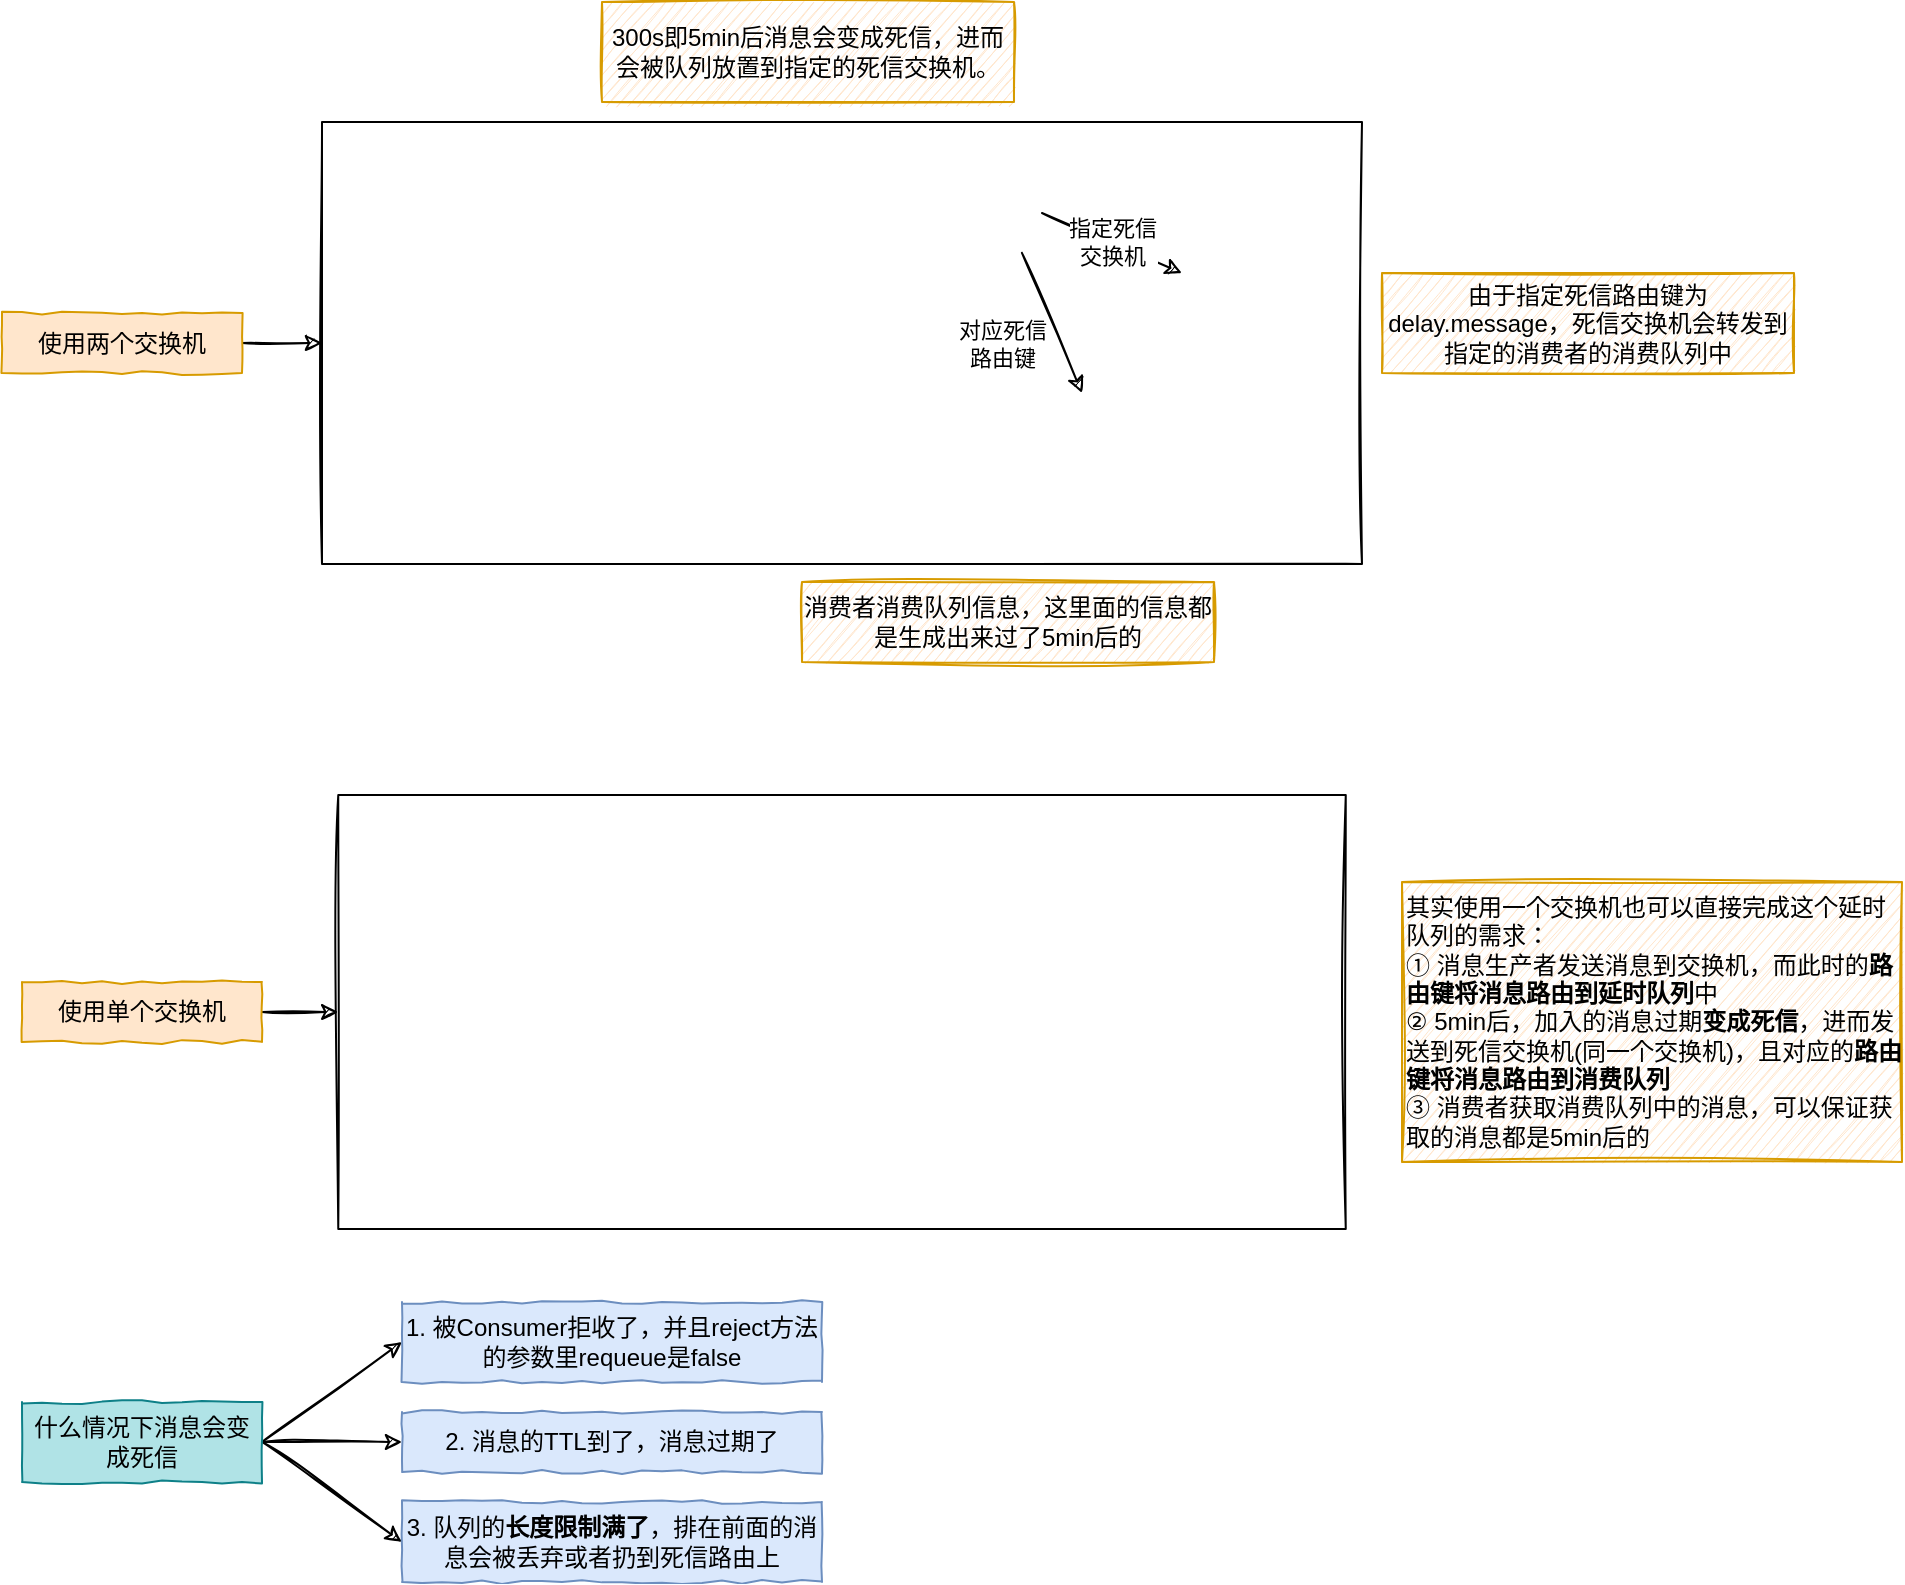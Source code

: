 <mxfile>
    <diagram id="CKbPec81XlJpkWl51eLv" name="第 1 页">
        <mxGraphModel dx="968" dy="558" grid="1" gridSize="10" guides="1" tooltips="1" connect="1" arrows="1" fold="1" page="1" pageScale="1" pageWidth="827" pageHeight="1169" math="0" shadow="0">
            <root>
                <mxCell id="0"/>
                <mxCell id="1" parent="0"/>
                <mxCell id="2" value="" style="shape=image;imageAspect=0;aspect=fixed;verticalLabelPosition=bottom;verticalAlign=top;image=https://codereaper-image-bed.oss-cn-shenzhen.aliyuncs.com/img/image-20220804233310089.png;imageBorder=default;sketch=1;" vertex="1" parent="1">
                    <mxGeometry x="190" y="110" width="520" height="221" as="geometry"/>
                </mxCell>
                <mxCell id="5" value="指定死信&lt;br&gt;交换机" style="edgeStyle=none;sketch=1;html=1;" edge="1" parent="1">
                    <mxGeometry relative="1" as="geometry">
                        <mxPoint x="620" y="185.5" as="targetPoint"/>
                        <mxPoint x="550" y="155.5" as="sourcePoint"/>
                    </mxGeometry>
                </mxCell>
                <mxCell id="4" style="edgeStyle=none;html=1;exitX=1;exitY=0.5;exitDx=0;exitDy=0;entryX=0;entryY=0.5;entryDx=0;entryDy=0;sketch=1;" edge="1" parent="1" source="3" target="2">
                    <mxGeometry relative="1" as="geometry"/>
                </mxCell>
                <mxCell id="3" value="使用两个交换机" style="rounded=0;whiteSpace=wrap;html=1;fillColor=#ffe6cc;strokeColor=#d79b00;comic=1;" vertex="1" parent="1">
                    <mxGeometry x="30" y="205.5" width="120" height="30" as="geometry"/>
                </mxCell>
                <mxCell id="6" value="对应死信&lt;br&gt;路由键" style="edgeStyle=none;sketch=1;html=1;exitX=0.673;exitY=0.296;exitDx=0;exitDy=0;exitPerimeter=0;" edge="1" parent="1" source="2">
                    <mxGeometry x="-0.016" y="-27" relative="1" as="geometry">
                        <mxPoint x="570" y="245.5" as="targetPoint"/>
                        <mxPoint x="560" y="165.5" as="sourcePoint"/>
                        <mxPoint as="offset"/>
                    </mxGeometry>
                </mxCell>
                <mxCell id="7" value="300s即5min后消息会变成死信，进而会被队列放置到指定的死信交换机。" style="rounded=0;whiteSpace=wrap;html=1;fillColor=#ffe6cc;strokeColor=#d79b00;comic=1;sketch=1;" vertex="1" parent="1">
                    <mxGeometry x="330" y="50" width="206" height="50" as="geometry"/>
                </mxCell>
                <mxCell id="8" value="由于指定死信路由键为delay.message，死信交换机会转发到指定的消费者的消费队列中" style="rounded=0;whiteSpace=wrap;html=1;fillColor=#ffe6cc;strokeColor=#d79b00;comic=1;sketch=1;" vertex="1" parent="1">
                    <mxGeometry x="720" y="185.5" width="206" height="50" as="geometry"/>
                </mxCell>
                <mxCell id="9" value="消费者消费队列信息，这里面的信息都是生成出来过了5min后的" style="rounded=0;whiteSpace=wrap;html=1;fillColor=#ffe6cc;strokeColor=#d79b00;comic=1;sketch=1;" vertex="1" parent="1">
                    <mxGeometry x="430" y="340" width="206" height="40" as="geometry"/>
                </mxCell>
                <mxCell id="12" style="edgeStyle=none;sketch=1;html=1;exitX=1;exitY=0.5;exitDx=0;exitDy=0;entryX=0;entryY=0.5;entryDx=0;entryDy=0;" edge="1" parent="1" source="10" target="11">
                    <mxGeometry relative="1" as="geometry"/>
                </mxCell>
                <mxCell id="10" value="使用单个交换机" style="rounded=0;whiteSpace=wrap;html=1;fillColor=#ffe6cc;strokeColor=#d79b00;comic=1;" vertex="1" parent="1">
                    <mxGeometry x="40" y="540" width="120" height="30" as="geometry"/>
                </mxCell>
                <mxCell id="11" value="" style="shape=image;imageAspect=0;aspect=fixed;verticalLabelPosition=bottom;verticalAlign=top;comic=1;sketch=1;image=https://codereaper-image-bed.oss-cn-shenzhen.aliyuncs.com/img/image-20220804234024764.png;imageBorder=default;" vertex="1" parent="1">
                    <mxGeometry x="198.13" y="446.5" width="503.75" height="217" as="geometry"/>
                </mxCell>
                <mxCell id="13" value="其实使用一个交换机也可以直接完成这个延时队列的需求：&lt;br&gt;① 消息生产者发送消息到交换机，而此时的&lt;b&gt;路由键将消息路由到延时队列&lt;/b&gt;中&lt;br&gt;② 5min后，加入的消息过期&lt;b&gt;变成死信&lt;/b&gt;，进而发送到死信交换机(同一个交换机)，且对应的&lt;b&gt;路由键将消息路由到消费队列&lt;/b&gt;&lt;br&gt;③ 消费者获取消费队列中的消息，可以保证获取的消息都是5min后的" style="rounded=0;whiteSpace=wrap;html=1;fillColor=#ffe6cc;strokeColor=#d79b00;comic=1;sketch=1;align=left;" vertex="1" parent="1">
                    <mxGeometry x="730" y="490" width="250" height="140" as="geometry"/>
                </mxCell>
                <mxCell id="16" style="edgeStyle=none;sketch=1;html=1;exitX=1;exitY=0.5;exitDx=0;exitDy=0;entryX=0;entryY=0.5;entryDx=0;entryDy=0;" edge="1" parent="1" source="14" target="15">
                    <mxGeometry relative="1" as="geometry"/>
                </mxCell>
                <mxCell id="18" style="edgeStyle=none;sketch=1;html=1;exitX=1;exitY=0.5;exitDx=0;exitDy=0;entryX=0;entryY=0.5;entryDx=0;entryDy=0;" edge="1" parent="1" source="14" target="17">
                    <mxGeometry relative="1" as="geometry"/>
                </mxCell>
                <mxCell id="20" style="edgeStyle=none;sketch=1;html=1;exitX=1;exitY=0.5;exitDx=0;exitDy=0;entryX=0;entryY=0.5;entryDx=0;entryDy=0;" edge="1" parent="1" source="14" target="19">
                    <mxGeometry relative="1" as="geometry"/>
                </mxCell>
                <mxCell id="14" value="什么情况下消息会变成死信" style="rounded=0;whiteSpace=wrap;html=1;fillColor=#b0e3e6;strokeColor=#0e8088;comic=1;" vertex="1" parent="1">
                    <mxGeometry x="40" y="750" width="120" height="40" as="geometry"/>
                </mxCell>
                <mxCell id="15" value="1.&amp;nbsp;被Consumer拒收了，并且reject方法的参数里requeue是false" style="rounded=0;whiteSpace=wrap;html=1;fillColor=#dae8fc;strokeColor=#6c8ebf;comic=1;" vertex="1" parent="1">
                    <mxGeometry x="230" y="700" width="210" height="40" as="geometry"/>
                </mxCell>
                <mxCell id="17" value="2.&amp;nbsp;消息的TTL到了，消息过期了" style="rounded=0;whiteSpace=wrap;html=1;fillColor=#dae8fc;strokeColor=#6c8ebf;comic=1;" vertex="1" parent="1">
                    <mxGeometry x="230" y="755" width="210" height="30" as="geometry"/>
                </mxCell>
                <mxCell id="19" value="3.&amp;nbsp;队列的&lt;b&gt;长度限制满了&lt;/b&gt;，排在前面的消息会被丢弃或者扔到死信路由上" style="rounded=0;whiteSpace=wrap;html=1;fillColor=#dae8fc;strokeColor=#6c8ebf;comic=1;" vertex="1" parent="1">
                    <mxGeometry x="230" y="800" width="210" height="40" as="geometry"/>
                </mxCell>
            </root>
        </mxGraphModel>
    </diagram>
</mxfile>